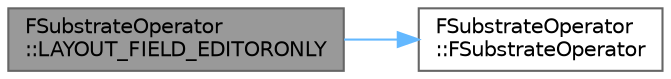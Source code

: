 digraph "FSubstrateOperator::LAYOUT_FIELD_EDITORONLY"
{
 // INTERACTIVE_SVG=YES
 // LATEX_PDF_SIZE
  bgcolor="transparent";
  edge [fontname=Helvetica,fontsize=10,labelfontname=Helvetica,labelfontsize=10];
  node [fontname=Helvetica,fontsize=10,shape=box,height=0.2,width=0.4];
  rankdir="LR";
  Node1 [id="Node000001",label="FSubstrateOperator\l::LAYOUT_FIELD_EDITORONLY",height=0.2,width=0.4,color="gray40", fillcolor="grey60", style="filled", fontcolor="black",tooltip=" "];
  Node1 -> Node2 [id="edge1_Node000001_Node000002",color="steelblue1",style="solid",tooltip=" "];
  Node2 [id="Node000002",label="FSubstrateOperator\l::FSubstrateOperator",height=0.2,width=0.4,color="grey40", fillcolor="white", style="filled",URL="$da/d8e/structFSubstrateOperator.html#a03a0b45105b06228b6486a38e086deab",tooltip=" "];
}
